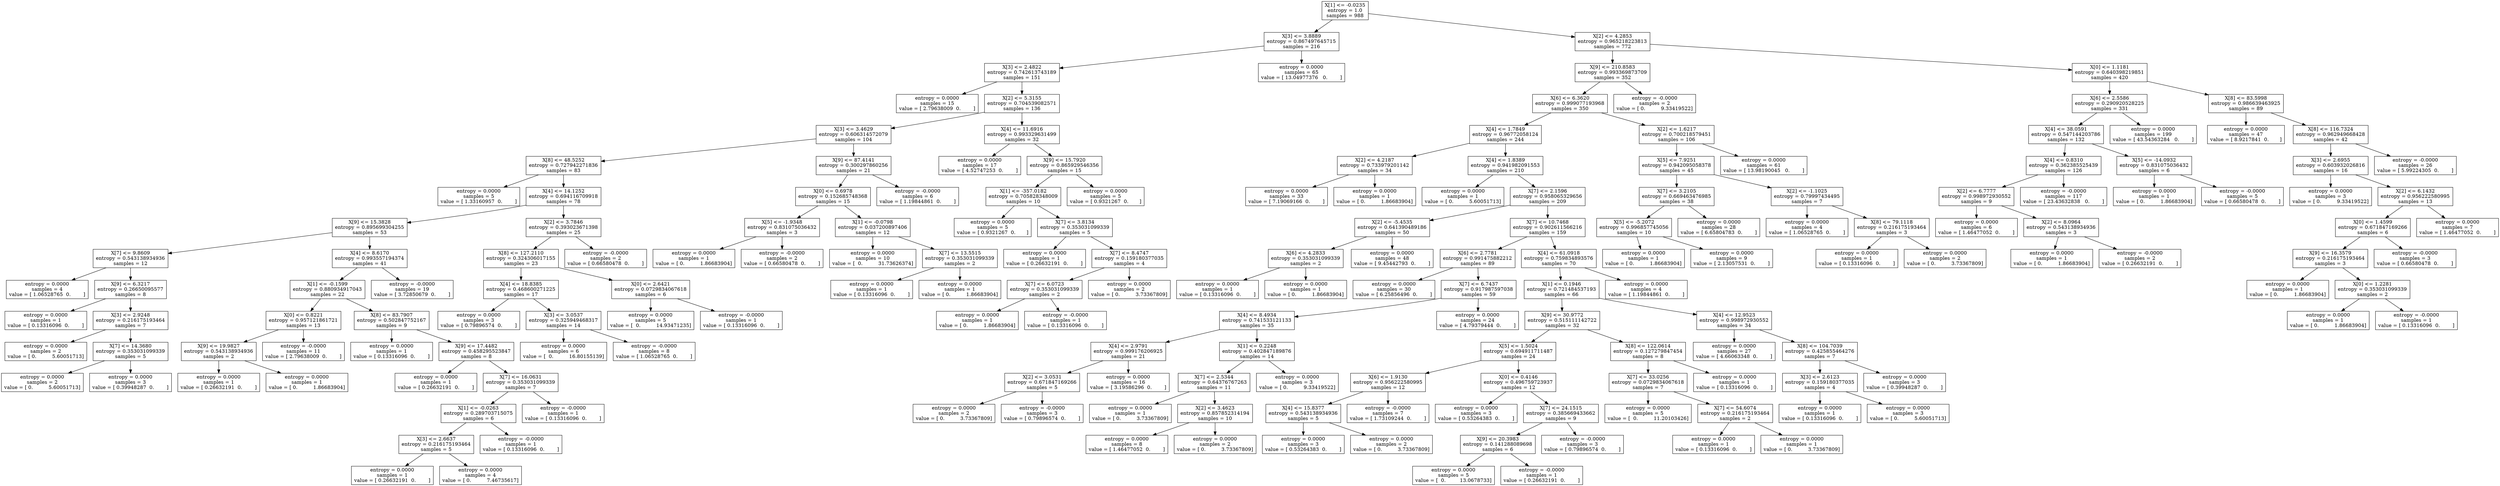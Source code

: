 digraph Tree {
0 [label="X[1] <= -0.0235\nentropy = 1.0\nsamples = 988", shape="box"] ;
1 [label="X[3] <= 3.8889\nentropy = 0.867497645715\nsamples = 216", shape="box"] ;
0 -> 1 ;
2 [label="X[3] <= 2.4822\nentropy = 0.742613743189\nsamples = 151", shape="box"] ;
1 -> 2 ;
3 [label="entropy = 0.0000\nsamples = 15\nvalue = [ 2.79638009  0.        ]", shape="box"] ;
2 -> 3 ;
4 [label="X[2] <= 5.3155\nentropy = 0.704539082571\nsamples = 136", shape="box"] ;
2 -> 4 ;
5 [label="X[3] <= 3.4629\nentropy = 0.606314572079\nsamples = 104", shape="box"] ;
4 -> 5 ;
6 [label="X[8] <= 48.5252\nentropy = 0.727942271836\nsamples = 83", shape="box"] ;
5 -> 6 ;
7 [label="entropy = 0.0000\nsamples = 5\nvalue = [ 1.33160957  0.        ]", shape="box"] ;
6 -> 7 ;
8 [label="X[4] <= 14.1252\nentropy = 0.694116709918\nsamples = 78", shape="box"] ;
6 -> 8 ;
9 [label="X[9] <= 15.3828\nentropy = 0.895699304255\nsamples = 53", shape="box"] ;
8 -> 9 ;
10 [label="X[7] <= 9.8609\nentropy = 0.543138934936\nsamples = 12", shape="box"] ;
9 -> 10 ;
11 [label="entropy = 0.0000\nsamples = 4\nvalue = [ 1.06528765  0.        ]", shape="box"] ;
10 -> 11 ;
12 [label="X[9] <= 6.3217\nentropy = 0.26650095577\nsamples = 8", shape="box"] ;
10 -> 12 ;
13 [label="entropy = 0.0000\nsamples = 1\nvalue = [ 0.13316096  0.        ]", shape="box"] ;
12 -> 13 ;
14 [label="X[3] <= 2.9248\nentropy = 0.216175193464\nsamples = 7", shape="box"] ;
12 -> 14 ;
15 [label="entropy = 0.0000\nsamples = 2\nvalue = [ 0.          5.60051713]", shape="box"] ;
14 -> 15 ;
16 [label="X[7] <= 14.3680\nentropy = 0.353031099339\nsamples = 5", shape="box"] ;
14 -> 16 ;
17 [label="entropy = 0.0000\nsamples = 2\nvalue = [ 0.          5.60051713]", shape="box"] ;
16 -> 17 ;
18 [label="entropy = 0.0000\nsamples = 3\nvalue = [ 0.39948287  0.        ]", shape="box"] ;
16 -> 18 ;
19 [label="X[4] <= 8.6170\nentropy = 0.993557194374\nsamples = 41", shape="box"] ;
9 -> 19 ;
20 [label="X[1] <= -0.1599\nentropy = 0.880934917043\nsamples = 22", shape="box"] ;
19 -> 20 ;
21 [label="X[0] <= 0.8221\nentropy = 0.957121861721\nsamples = 13", shape="box"] ;
20 -> 21 ;
22 [label="X[9] <= 19.9827\nentropy = 0.543138934936\nsamples = 2", shape="box"] ;
21 -> 22 ;
23 [label="entropy = 0.0000\nsamples = 1\nvalue = [ 0.26632191  0.        ]", shape="box"] ;
22 -> 23 ;
24 [label="entropy = 0.0000\nsamples = 1\nvalue = [ 0.          1.86683904]", shape="box"] ;
22 -> 24 ;
25 [label="entropy = -0.0000\nsamples = 11\nvalue = [ 2.79638009  0.        ]", shape="box"] ;
21 -> 25 ;
26 [label="X[8] <= 83.7907\nentropy = 0.502847752167\nsamples = 9", shape="box"] ;
20 -> 26 ;
27 [label="entropy = 0.0000\nsamples = 1\nvalue = [ 0.13316096  0.        ]", shape="box"] ;
26 -> 27 ;
28 [label="X[9] <= 17.4482\nentropy = 0.458295523847\nsamples = 8", shape="box"] ;
26 -> 28 ;
29 [label="entropy = 0.0000\nsamples = 1\nvalue = [ 0.26632191  0.        ]", shape="box"] ;
28 -> 29 ;
30 [label="X[7] <= 16.0631\nentropy = 0.353031099339\nsamples = 7", shape="box"] ;
28 -> 30 ;
31 [label="X[1] <= -0.0263\nentropy = 0.289703715075\nsamples = 6", shape="box"] ;
30 -> 31 ;
32 [label="X[3] <= 2.6637\nentropy = 0.216175193464\nsamples = 5", shape="box"] ;
31 -> 32 ;
33 [label="entropy = 0.0000\nsamples = 1\nvalue = [ 0.26632191  0.        ]", shape="box"] ;
32 -> 33 ;
34 [label="entropy = 0.0000\nsamples = 4\nvalue = [ 0.          7.46735617]", shape="box"] ;
32 -> 34 ;
35 [label="entropy = -0.0000\nsamples = 1\nvalue = [ 0.13316096  0.        ]", shape="box"] ;
31 -> 35 ;
36 [label="entropy = -0.0000\nsamples = 1\nvalue = [ 0.13316096  0.        ]", shape="box"] ;
30 -> 36 ;
37 [label="entropy = -0.0000\nsamples = 19\nvalue = [ 3.72850679  0.        ]", shape="box"] ;
19 -> 37 ;
38 [label="X[2] <= 3.7846\nentropy = 0.393023671398\nsamples = 25", shape="box"] ;
8 -> 38 ;
39 [label="X[8] <= 127.2110\nentropy = 0.324306017155\nsamples = 23", shape="box"] ;
38 -> 39 ;
40 [label="X[4] <= 18.8385\nentropy = 0.468600271225\nsamples = 17", shape="box"] ;
39 -> 40 ;
41 [label="entropy = 0.0000\nsamples = 3\nvalue = [ 0.79896574  0.        ]", shape="box"] ;
40 -> 41 ;
42 [label="X[3] <= 3.0537\nentropy = 0.325949468317\nsamples = 14", shape="box"] ;
40 -> 42 ;
43 [label="entropy = 0.0000\nsamples = 6\nvalue = [  0.          16.80155139]", shape="box"] ;
42 -> 43 ;
44 [label="entropy = -0.0000\nsamples = 8\nvalue = [ 1.06528765  0.        ]", shape="box"] ;
42 -> 44 ;
45 [label="X[0] <= 2.6421\nentropy = 0.0729834067618\nsamples = 6", shape="box"] ;
39 -> 45 ;
46 [label="entropy = 0.0000\nsamples = 5\nvalue = [  0.          14.93471235]", shape="box"] ;
45 -> 46 ;
47 [label="entropy = -0.0000\nsamples = 1\nvalue = [ 0.13316096  0.        ]", shape="box"] ;
45 -> 47 ;
48 [label="entropy = -0.0000\nsamples = 2\nvalue = [ 0.66580478  0.        ]", shape="box"] ;
38 -> 48 ;
49 [label="X[9] <= 87.4141\nentropy = 0.300297860256\nsamples = 21", shape="box"] ;
5 -> 49 ;
50 [label="X[0] <= 0.6978\nentropy = 0.152685748368\nsamples = 15", shape="box"] ;
49 -> 50 ;
51 [label="X[5] <= -1.9348\nentropy = 0.831075036432\nsamples = 3", shape="box"] ;
50 -> 51 ;
52 [label="entropy = 0.0000\nsamples = 1\nvalue = [ 0.          1.86683904]", shape="box"] ;
51 -> 52 ;
53 [label="entropy = -0.0000\nsamples = 2\nvalue = [ 0.66580478  0.        ]", shape="box"] ;
51 -> 53 ;
54 [label="X[1] <= -0.0798\nentropy = 0.037200897406\nsamples = 12", shape="box"] ;
50 -> 54 ;
55 [label="entropy = 0.0000\nsamples = 10\nvalue = [  0.          31.73626374]", shape="box"] ;
54 -> 55 ;
56 [label="X[7] <= 13.5515\nentropy = 0.353031099339\nsamples = 2", shape="box"] ;
54 -> 56 ;
57 [label="entropy = 0.0000\nsamples = 1\nvalue = [ 0.13316096  0.        ]", shape="box"] ;
56 -> 57 ;
58 [label="entropy = 0.0000\nsamples = 1\nvalue = [ 0.          1.86683904]", shape="box"] ;
56 -> 58 ;
59 [label="entropy = -0.0000\nsamples = 6\nvalue = [ 1.19844861  0.        ]", shape="box"] ;
49 -> 59 ;
60 [label="X[4] <= 11.6916\nentropy = 0.993329631499\nsamples = 32", shape="box"] ;
4 -> 60 ;
61 [label="entropy = 0.0000\nsamples = 17\nvalue = [ 4.52747253  0.        ]", shape="box"] ;
60 -> 61 ;
62 [label="X[9] <= 15.7920\nentropy = 0.865929546356\nsamples = 15", shape="box"] ;
60 -> 62 ;
63 [label="X[1] <= -357.0182\nentropy = 0.705828348009\nsamples = 10", shape="box"] ;
62 -> 63 ;
64 [label="entropy = 0.0000\nsamples = 5\nvalue = [ 0.9321267  0.       ]", shape="box"] ;
63 -> 64 ;
65 [label="X[7] <= 3.8134\nentropy = 0.353031099339\nsamples = 5", shape="box"] ;
63 -> 65 ;
66 [label="entropy = 0.0000\nsamples = 1\nvalue = [ 0.26632191  0.        ]", shape="box"] ;
65 -> 66 ;
67 [label="X[7] <= 8.4747\nentropy = 0.159180377035\nsamples = 4", shape="box"] ;
65 -> 67 ;
68 [label="X[7] <= 6.0723\nentropy = 0.353031099339\nsamples = 2", shape="box"] ;
67 -> 68 ;
69 [label="entropy = 0.0000\nsamples = 1\nvalue = [ 0.          1.86683904]", shape="box"] ;
68 -> 69 ;
70 [label="entropy = -0.0000\nsamples = 1\nvalue = [ 0.13316096  0.        ]", shape="box"] ;
68 -> 70 ;
71 [label="entropy = 0.0000\nsamples = 2\nvalue = [ 0.          3.73367809]", shape="box"] ;
67 -> 71 ;
72 [label="entropy = 0.0000\nsamples = 5\nvalue = [ 0.9321267  0.       ]", shape="box"] ;
62 -> 72 ;
73 [label="entropy = 0.0000\nsamples = 65\nvalue = [ 13.04977376   0.        ]", shape="box"] ;
1 -> 73 ;
74 [label="X[2] <= 4.2853\nentropy = 0.965218223813\nsamples = 772", shape="box"] ;
0 -> 74 ;
75 [label="X[9] <= 210.8583\nentropy = 0.993369873709\nsamples = 352", shape="box"] ;
74 -> 75 ;
76 [label="X[6] <= 6.3620\nentropy = 0.999077193968\nsamples = 350", shape="box"] ;
75 -> 76 ;
77 [label="X[4] <= 1.7849\nentropy = 0.96772058124\nsamples = 244", shape="box"] ;
76 -> 77 ;
78 [label="X[2] <= 4.2187\nentropy = 0.733979201142\nsamples = 34", shape="box"] ;
77 -> 78 ;
79 [label="entropy = 0.0000\nsamples = 33\nvalue = [ 7.19069166  0.        ]", shape="box"] ;
78 -> 79 ;
80 [label="entropy = 0.0000\nsamples = 1\nvalue = [ 0.          1.86683904]", shape="box"] ;
78 -> 80 ;
81 [label="X[4] <= 1.8389\nentropy = 0.941982091553\nsamples = 210", shape="box"] ;
77 -> 81 ;
82 [label="entropy = 0.0000\nsamples = 1\nvalue = [ 0.          5.60051713]", shape="box"] ;
81 -> 82 ;
83 [label="X[7] <= 2.1596\nentropy = 0.958065329656\nsamples = 209", shape="box"] ;
81 -> 83 ;
84 [label="X[2] <= -5.4535\nentropy = 0.641390489186\nsamples = 50", shape="box"] ;
83 -> 84 ;
85 [label="X[6] <= 4.2833\nentropy = 0.353031099339\nsamples = 2", shape="box"] ;
84 -> 85 ;
86 [label="entropy = 0.0000\nsamples = 1\nvalue = [ 0.13316096  0.        ]", shape="box"] ;
85 -> 86 ;
87 [label="entropy = 0.0000\nsamples = 1\nvalue = [ 0.          1.86683904]", shape="box"] ;
85 -> 87 ;
88 [label="entropy = 0.0000\nsamples = 48\nvalue = [ 9.45442793  0.        ]", shape="box"] ;
84 -> 88 ;
89 [label="X[7] <= 10.7468\nentropy = 0.902611566216\nsamples = 159", shape="box"] ;
83 -> 89 ;
90 [label="X[6] <= 2.7781\nentropy = 0.991475882212\nsamples = 89", shape="box"] ;
89 -> 90 ;
91 [label="entropy = 0.0000\nsamples = 30\nvalue = [ 6.25856496  0.        ]", shape="box"] ;
90 -> 91 ;
92 [label="X[7] <= 6.7437\nentropy = 0.917987597038\nsamples = 59", shape="box"] ;
90 -> 92 ;
93 [label="X[4] <= 8.4934\nentropy = 0.741533121133\nsamples = 35", shape="box"] ;
92 -> 93 ;
94 [label="X[4] <= 2.9791\nentropy = 0.999176206925\nsamples = 21", shape="box"] ;
93 -> 94 ;
95 [label="X[2] <= 3.0531\nentropy = 0.671847169266\nsamples = 5", shape="box"] ;
94 -> 95 ;
96 [label="entropy = 0.0000\nsamples = 2\nvalue = [ 0.          3.73367809]", shape="box"] ;
95 -> 96 ;
97 [label="entropy = -0.0000\nsamples = 3\nvalue = [ 0.79896574  0.        ]", shape="box"] ;
95 -> 97 ;
98 [label="entropy = 0.0000\nsamples = 16\nvalue = [ 3.19586296  0.        ]", shape="box"] ;
94 -> 98 ;
99 [label="X[1] <= 0.2248\nentropy = 0.402847189876\nsamples = 14", shape="box"] ;
93 -> 99 ;
100 [label="X[7] <= 2.5344\nentropy = 0.64376767263\nsamples = 11", shape="box"] ;
99 -> 100 ;
101 [label="entropy = 0.0000\nsamples = 1\nvalue = [ 0.          3.73367809]", shape="box"] ;
100 -> 101 ;
102 [label="X[2] <= 3.4623\nentropy = 0.857852314194\nsamples = 10", shape="box"] ;
100 -> 102 ;
103 [label="entropy = 0.0000\nsamples = 8\nvalue = [ 1.46477052  0.        ]", shape="box"] ;
102 -> 103 ;
104 [label="entropy = 0.0000\nsamples = 2\nvalue = [ 0.          3.73367809]", shape="box"] ;
102 -> 104 ;
105 [label="entropy = 0.0000\nsamples = 3\nvalue = [ 0.          9.33419522]", shape="box"] ;
99 -> 105 ;
106 [label="entropy = 0.0000\nsamples = 24\nvalue = [ 4.79379444  0.        ]", shape="box"] ;
92 -> 106 ;
107 [label="X[4] <= 61.0918\nentropy = 0.759834893576\nsamples = 70", shape="box"] ;
89 -> 107 ;
108 [label="X[1] <= 0.1946\nentropy = 0.721484537193\nsamples = 66", shape="box"] ;
107 -> 108 ;
109 [label="X[9] <= 30.9772\nentropy = 0.515111142722\nsamples = 32", shape="box"] ;
108 -> 109 ;
110 [label="X[5] <= 1.5024\nentropy = 0.694911711487\nsamples = 24", shape="box"] ;
109 -> 110 ;
111 [label="X[6] <= 1.9130\nentropy = 0.956222580995\nsamples = 12", shape="box"] ;
110 -> 111 ;
112 [label="X[4] <= 15.8377\nentropy = 0.543138934936\nsamples = 5", shape="box"] ;
111 -> 112 ;
113 [label="entropy = 0.0000\nsamples = 3\nvalue = [ 0.53264383  0.        ]", shape="box"] ;
112 -> 113 ;
114 [label="entropy = 0.0000\nsamples = 2\nvalue = [ 0.          3.73367809]", shape="box"] ;
112 -> 114 ;
115 [label="entropy = -0.0000\nsamples = 7\nvalue = [ 1.73109244  0.        ]", shape="box"] ;
111 -> 115 ;
116 [label="X[0] <= 0.4146\nentropy = 0.496759723937\nsamples = 12", shape="box"] ;
110 -> 116 ;
117 [label="entropy = 0.0000\nsamples = 3\nvalue = [ 0.53264383  0.        ]", shape="box"] ;
116 -> 117 ;
118 [label="X[7] <= 24.1515\nentropy = 0.385669433662\nsamples = 9", shape="box"] ;
116 -> 118 ;
119 [label="X[9] <= 20.3983\nentropy = 0.141288089698\nsamples = 6", shape="box"] ;
118 -> 119 ;
120 [label="entropy = 0.0000\nsamples = 5\nvalue = [  0.         13.0678733]", shape="box"] ;
119 -> 120 ;
121 [label="entropy = -0.0000\nsamples = 1\nvalue = [ 0.26632191  0.        ]", shape="box"] ;
119 -> 121 ;
122 [label="entropy = -0.0000\nsamples = 3\nvalue = [ 0.79896574  0.        ]", shape="box"] ;
118 -> 122 ;
123 [label="X[8] <= 122.0614\nentropy = 0.127279847454\nsamples = 8", shape="box"] ;
109 -> 123 ;
124 [label="X[7] <= 33.0256\nentropy = 0.0729834067618\nsamples = 7", shape="box"] ;
123 -> 124 ;
125 [label="entropy = 0.0000\nsamples = 5\nvalue = [  0.          11.20103426]", shape="box"] ;
124 -> 125 ;
126 [label="X[7] <= 54.6074\nentropy = 0.216175193464\nsamples = 2", shape="box"] ;
124 -> 126 ;
127 [label="entropy = 0.0000\nsamples = 1\nvalue = [ 0.13316096  0.        ]", shape="box"] ;
126 -> 127 ;
128 [label="entropy = 0.0000\nsamples = 1\nvalue = [ 0.          3.73367809]", shape="box"] ;
126 -> 128 ;
129 [label="entropy = 0.0000\nsamples = 1\nvalue = [ 0.13316096  0.        ]", shape="box"] ;
123 -> 129 ;
130 [label="X[4] <= 12.9523\nentropy = 0.998972930552\nsamples = 34", shape="box"] ;
108 -> 130 ;
131 [label="entropy = 0.0000\nsamples = 27\nvalue = [ 4.66063348  0.        ]", shape="box"] ;
130 -> 131 ;
132 [label="X[8] <= 104.7039\nentropy = 0.425855464276\nsamples = 7", shape="box"] ;
130 -> 132 ;
133 [label="X[3] <= 2.6123\nentropy = 0.159180377035\nsamples = 4", shape="box"] ;
132 -> 133 ;
134 [label="entropy = 0.0000\nsamples = 1\nvalue = [ 0.13316096  0.        ]", shape="box"] ;
133 -> 134 ;
135 [label="entropy = 0.0000\nsamples = 3\nvalue = [ 0.          5.60051713]", shape="box"] ;
133 -> 135 ;
136 [label="entropy = 0.0000\nsamples = 3\nvalue = [ 0.39948287  0.        ]", shape="box"] ;
132 -> 136 ;
137 [label="entropy = 0.0000\nsamples = 4\nvalue = [ 1.19844861  0.        ]", shape="box"] ;
107 -> 137 ;
138 [label="X[2] <= 1.6217\nentropy = 0.700218579451\nsamples = 106", shape="box"] ;
76 -> 138 ;
139 [label="X[5] <= 7.9251\nentropy = 0.942095058378\nsamples = 45", shape="box"] ;
138 -> 139 ;
140 [label="X[7] <= 3.2105\nentropy = 0.669463476985\nsamples = 38", shape="box"] ;
139 -> 140 ;
141 [label="X[5] <= -5.2072\nentropy = 0.996857745056\nsamples = 10", shape="box"] ;
140 -> 141 ;
142 [label="entropy = 0.0000\nsamples = 1\nvalue = [ 0.          1.86683904]", shape="box"] ;
141 -> 142 ;
143 [label="entropy = 0.0000\nsamples = 9\nvalue = [ 2.13057531  0.        ]", shape="box"] ;
141 -> 143 ;
144 [label="entropy = 0.0000\nsamples = 28\nvalue = [ 6.65804783  0.        ]", shape="box"] ;
140 -> 144 ;
145 [label="X[2] <= -1.1025\nentropy = 0.79997434495\nsamples = 7", shape="box"] ;
139 -> 145 ;
146 [label="entropy = 0.0000\nsamples = 4\nvalue = [ 1.06528765  0.        ]", shape="box"] ;
145 -> 146 ;
147 [label="X[8] <= 79.1118\nentropy = 0.216175193464\nsamples = 3", shape="box"] ;
145 -> 147 ;
148 [label="entropy = 0.0000\nsamples = 1\nvalue = [ 0.13316096  0.        ]", shape="box"] ;
147 -> 148 ;
149 [label="entropy = 0.0000\nsamples = 2\nvalue = [ 0.          3.73367809]", shape="box"] ;
147 -> 149 ;
150 [label="entropy = 0.0000\nsamples = 61\nvalue = [ 13.98190045   0.        ]", shape="box"] ;
138 -> 150 ;
151 [label="entropy = -0.0000\nsamples = 2\nvalue = [ 0.          9.33419522]", shape="box"] ;
75 -> 151 ;
152 [label="X[0] <= 1.1181\nentropy = 0.640398219851\nsamples = 420", shape="box"] ;
74 -> 152 ;
153 [label="X[6] <= 2.5586\nentropy = 0.290920528225\nsamples = 331", shape="box"] ;
152 -> 153 ;
154 [label="X[4] <= 38.0591\nentropy = 0.547144203786\nsamples = 132", shape="box"] ;
153 -> 154 ;
155 [label="X[4] <= 0.8310\nentropy = 0.362385525439\nsamples = 126", shape="box"] ;
154 -> 155 ;
156 [label="X[2] <= 6.7777\nentropy = 0.998972930552\nsamples = 9", shape="box"] ;
155 -> 156 ;
157 [label="entropy = 0.0000\nsamples = 6\nvalue = [ 1.46477052  0.        ]", shape="box"] ;
156 -> 157 ;
158 [label="X[2] <= 8.0964\nentropy = 0.543138934936\nsamples = 3", shape="box"] ;
156 -> 158 ;
159 [label="entropy = 0.0000\nsamples = 1\nvalue = [ 0.          1.86683904]", shape="box"] ;
158 -> 159 ;
160 [label="entropy = -0.0000\nsamples = 2\nvalue = [ 0.26632191  0.        ]", shape="box"] ;
158 -> 160 ;
161 [label="entropy = -0.0000\nsamples = 117\nvalue = [ 23.43632838   0.        ]", shape="box"] ;
155 -> 161 ;
162 [label="X[5] <= -14.0932\nentropy = 0.831075036432\nsamples = 6", shape="box"] ;
154 -> 162 ;
163 [label="entropy = 0.0000\nsamples = 1\nvalue = [ 0.          1.86683904]", shape="box"] ;
162 -> 163 ;
164 [label="entropy = -0.0000\nsamples = 5\nvalue = [ 0.66580478  0.        ]", shape="box"] ;
162 -> 164 ;
165 [label="entropy = 0.0000\nsamples = 199\nvalue = [ 43.54363284   0.        ]", shape="box"] ;
153 -> 165 ;
166 [label="X[8] <= 83.5998\nentropy = 0.986639463925\nsamples = 89", shape="box"] ;
152 -> 166 ;
167 [label="entropy = 0.0000\nsamples = 47\nvalue = [ 8.9217841  0.       ]", shape="box"] ;
166 -> 167 ;
168 [label="X[8] <= 116.7324\nentropy = 0.962949668428\nsamples = 42", shape="box"] ;
166 -> 168 ;
169 [label="X[3] <= 2.6955\nentropy = 0.603932026816\nsamples = 16", shape="box"] ;
168 -> 169 ;
170 [label="entropy = 0.0000\nsamples = 3\nvalue = [ 0.          9.33419522]", shape="box"] ;
169 -> 170 ;
171 [label="X[2] <= 6.1432\nentropy = 0.956222580995\nsamples = 13", shape="box"] ;
169 -> 171 ;
172 [label="X[0] <= 1.4599\nentropy = 0.671847169266\nsamples = 6", shape="box"] ;
171 -> 172 ;
173 [label="X[9] <= 16.3579\nentropy = 0.216175193464\nsamples = 3", shape="box"] ;
172 -> 173 ;
174 [label="entropy = 0.0000\nsamples = 1\nvalue = [ 0.          1.86683904]", shape="box"] ;
173 -> 174 ;
175 [label="X[0] <= 1.2281\nentropy = 0.353031099339\nsamples = 2", shape="box"] ;
173 -> 175 ;
176 [label="entropy = 0.0000\nsamples = 1\nvalue = [ 0.          1.86683904]", shape="box"] ;
175 -> 176 ;
177 [label="entropy = -0.0000\nsamples = 1\nvalue = [ 0.13316096  0.        ]", shape="box"] ;
175 -> 177 ;
178 [label="entropy = -0.0000\nsamples = 3\nvalue = [ 0.66580478  0.        ]", shape="box"] ;
172 -> 178 ;
179 [label="entropy = 0.0000\nsamples = 7\nvalue = [ 1.46477052  0.        ]", shape="box"] ;
171 -> 179 ;
180 [label="entropy = -0.0000\nsamples = 26\nvalue = [ 5.99224305  0.        ]", shape="box"] ;
168 -> 180 ;
}
